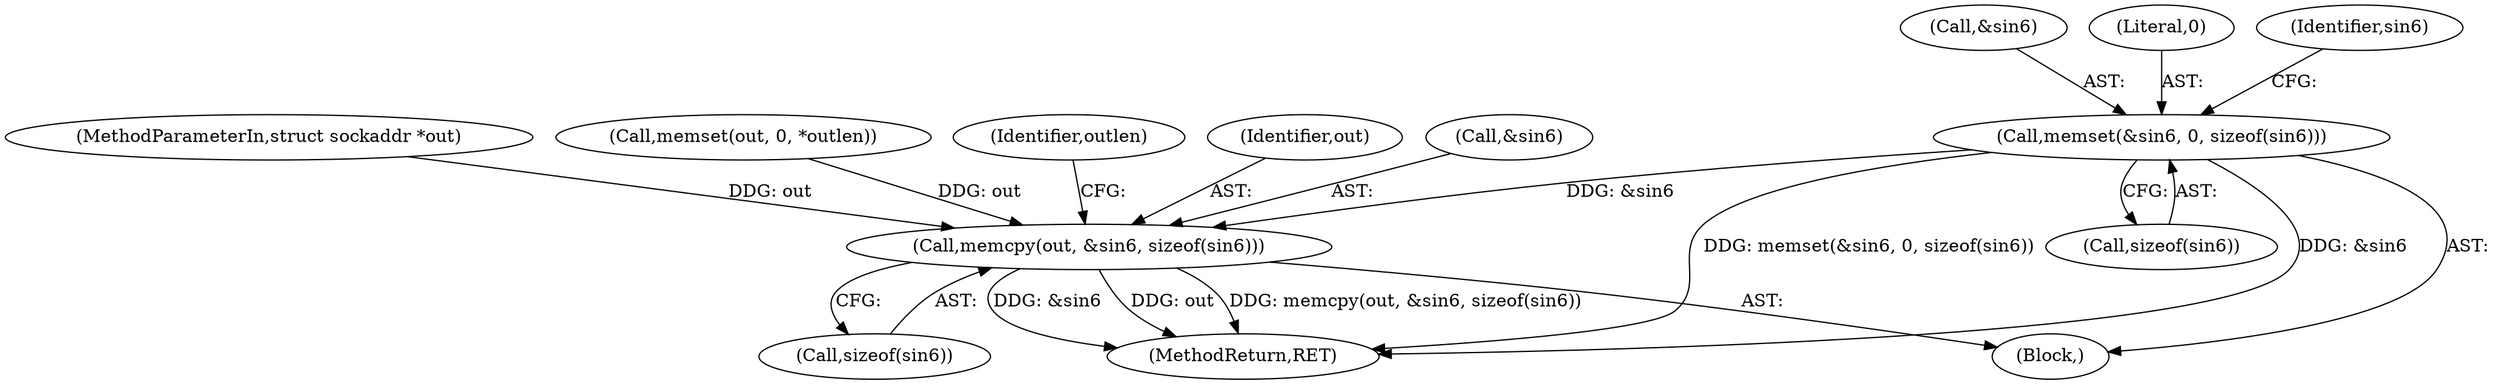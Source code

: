 digraph "0_libevent_329acc18a0768c21ba22522f01a5c7f46cacc4d5@API" {
"1000295" [label="(Call,memset(&sin6, 0, sizeof(sin6)))"];
"1000347" [label="(Call,memcpy(out, &sin6, sizeof(sin6)))"];
"1000299" [label="(Call,sizeof(sin6))"];
"1000104" [label="(MethodParameterIn,struct sockaddr *out)"];
"1000295" [label="(Call,memset(&sin6, 0, sizeof(sin6)))"];
"1000428" [label="(MethodReturn,RET)"];
"1000342" [label="(Call,memset(out, 0, *outlen))"];
"1000355" [label="(Identifier,outlen)"];
"1000347" [label="(Call,memcpy(out, &sin6, sizeof(sin6)))"];
"1000293" [label="(Block,)"];
"1000296" [label="(Call,&sin6)"];
"1000348" [label="(Identifier,out)"];
"1000349" [label="(Call,&sin6)"];
"1000298" [label="(Literal,0)"];
"1000303" [label="(Identifier,sin6)"];
"1000351" [label="(Call,sizeof(sin6))"];
"1000295" -> "1000293"  [label="AST: "];
"1000295" -> "1000299"  [label="CFG: "];
"1000296" -> "1000295"  [label="AST: "];
"1000298" -> "1000295"  [label="AST: "];
"1000299" -> "1000295"  [label="AST: "];
"1000303" -> "1000295"  [label="CFG: "];
"1000295" -> "1000428"  [label="DDG: &sin6"];
"1000295" -> "1000428"  [label="DDG: memset(&sin6, 0, sizeof(sin6))"];
"1000295" -> "1000347"  [label="DDG: &sin6"];
"1000347" -> "1000293"  [label="AST: "];
"1000347" -> "1000351"  [label="CFG: "];
"1000348" -> "1000347"  [label="AST: "];
"1000349" -> "1000347"  [label="AST: "];
"1000351" -> "1000347"  [label="AST: "];
"1000355" -> "1000347"  [label="CFG: "];
"1000347" -> "1000428"  [label="DDG: &sin6"];
"1000347" -> "1000428"  [label="DDG: out"];
"1000347" -> "1000428"  [label="DDG: memcpy(out, &sin6, sizeof(sin6))"];
"1000342" -> "1000347"  [label="DDG: out"];
"1000104" -> "1000347"  [label="DDG: out"];
}
